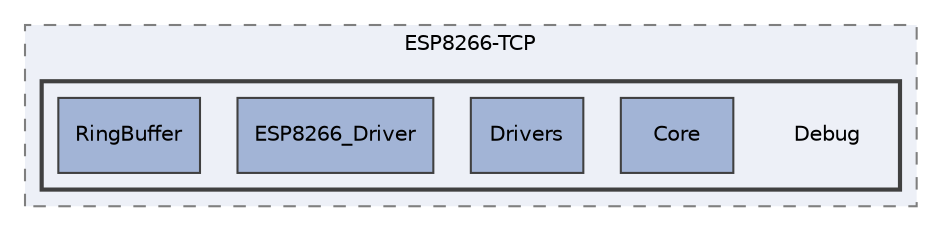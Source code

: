 digraph "C:/Users/Topuz/STM32CubeIDE/workspace_1.6.0/ESP8266-TCP-IP/ESP8266-TCP/Debug"
{
 // LATEX_PDF_SIZE
  edge [fontname="Helvetica",fontsize="10",labelfontname="Helvetica",labelfontsize="10"];
  node [fontname="Helvetica",fontsize="10",shape=record];
  compound=true
  subgraph clusterdir_d6aca0299a5d43c1e78297d4936c59f3 {
    graph [ bgcolor="#edf0f7", pencolor="grey50", style="filled,dashed,", label="ESP8266-TCP", fontname="Helvetica", fontsize="10", URL="dir_d6aca0299a5d43c1e78297d4936c59f3.html"]
  subgraph clusterdir_534f6d8ddec6a8cb04c59d1b33e6bbd6 {
    graph [ bgcolor="#edf0f7", pencolor="grey25", style="filled,bold,", label="", fontname="Helvetica", fontsize="10", URL="dir_534f6d8ddec6a8cb04c59d1b33e6bbd6.html"]
    dir_534f6d8ddec6a8cb04c59d1b33e6bbd6 [shape=plaintext, label="Debug"];
  dir_80383fef282f7fe9e5372316289a498e [shape=box, label="Core", style="filled,", fillcolor="#a2b4d6", color="grey25", URL="dir_80383fef282f7fe9e5372316289a498e.html"];
  dir_78d5522a02e292ce26ef0c0f1372569f [shape=box, label="Drivers", style="filled,", fillcolor="#a2b4d6", color="grey25", URL="dir_78d5522a02e292ce26ef0c0f1372569f.html"];
  dir_e86082e443a1acfc53dc80b099c832ff [shape=box, label="ESP8266_Driver", style="filled,", fillcolor="#a2b4d6", color="grey25", URL="dir_e86082e443a1acfc53dc80b099c832ff.html"];
  dir_ca58dcdcdf3d81d8b1980d6eaf7ca762 [shape=box, label="RingBuffer", style="filled,", fillcolor="#a2b4d6", color="grey25", URL="dir_ca58dcdcdf3d81d8b1980d6eaf7ca762.html"];
  }
  }
}
